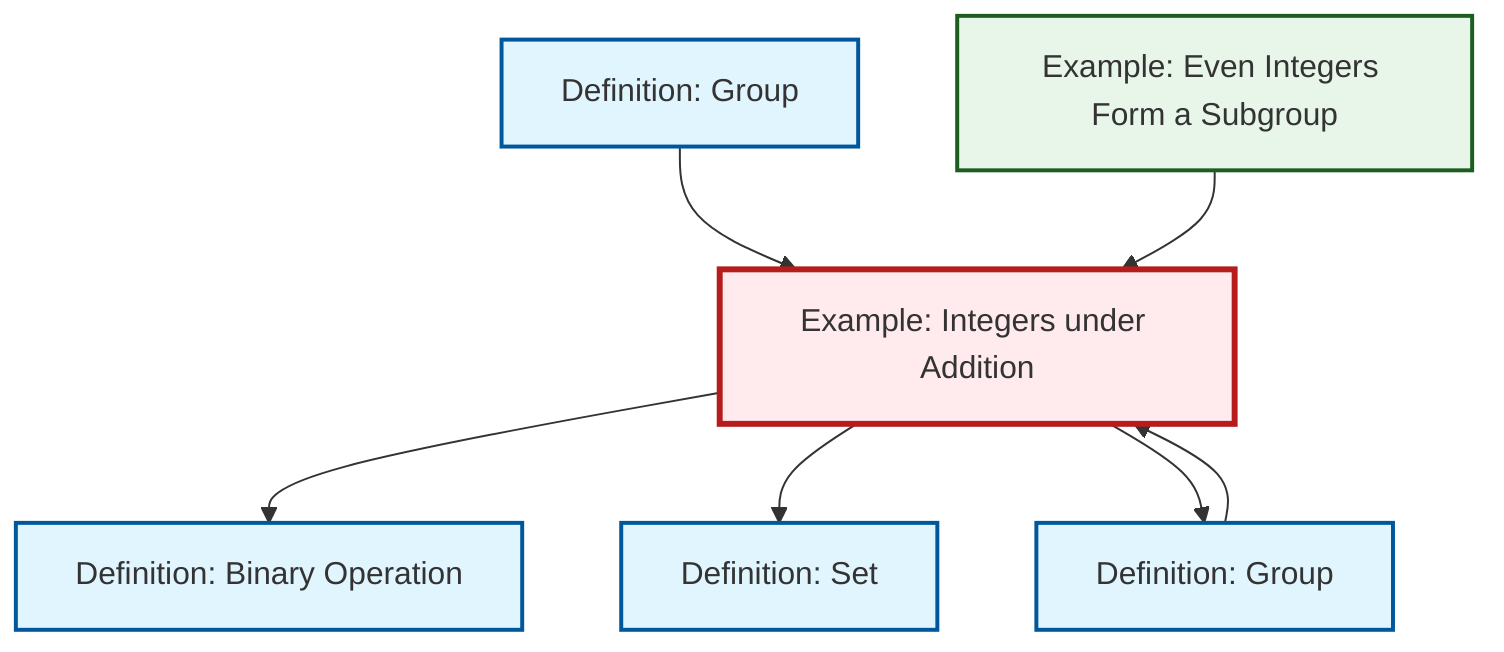 graph TD
    classDef definition fill:#e1f5fe,stroke:#01579b,stroke-width:2px
    classDef theorem fill:#f3e5f5,stroke:#4a148c,stroke-width:2px
    classDef axiom fill:#fff3e0,stroke:#e65100,stroke-width:2px
    classDef example fill:#e8f5e9,stroke:#1b5e20,stroke-width:2px
    classDef current fill:#ffebee,stroke:#b71c1c,stroke-width:3px
    ex-even-integers-subgroup["Example: Even Integers Form a Subgroup"]:::example
    def-set["Definition: Set"]:::definition
    def-group-example["Definition: Group"]:::definition
    def-group["Definition: Group"]:::definition
    def-binary-operation["Definition: Binary Operation"]:::definition
    ex-integers-addition["Example: Integers under Addition"]:::example
    ex-integers-addition --> def-binary-operation
    def-group-example --> ex-integers-addition
    ex-integers-addition --> def-set
    ex-integers-addition --> def-group
    def-group --> ex-integers-addition
    ex-even-integers-subgroup --> ex-integers-addition
    class ex-integers-addition current